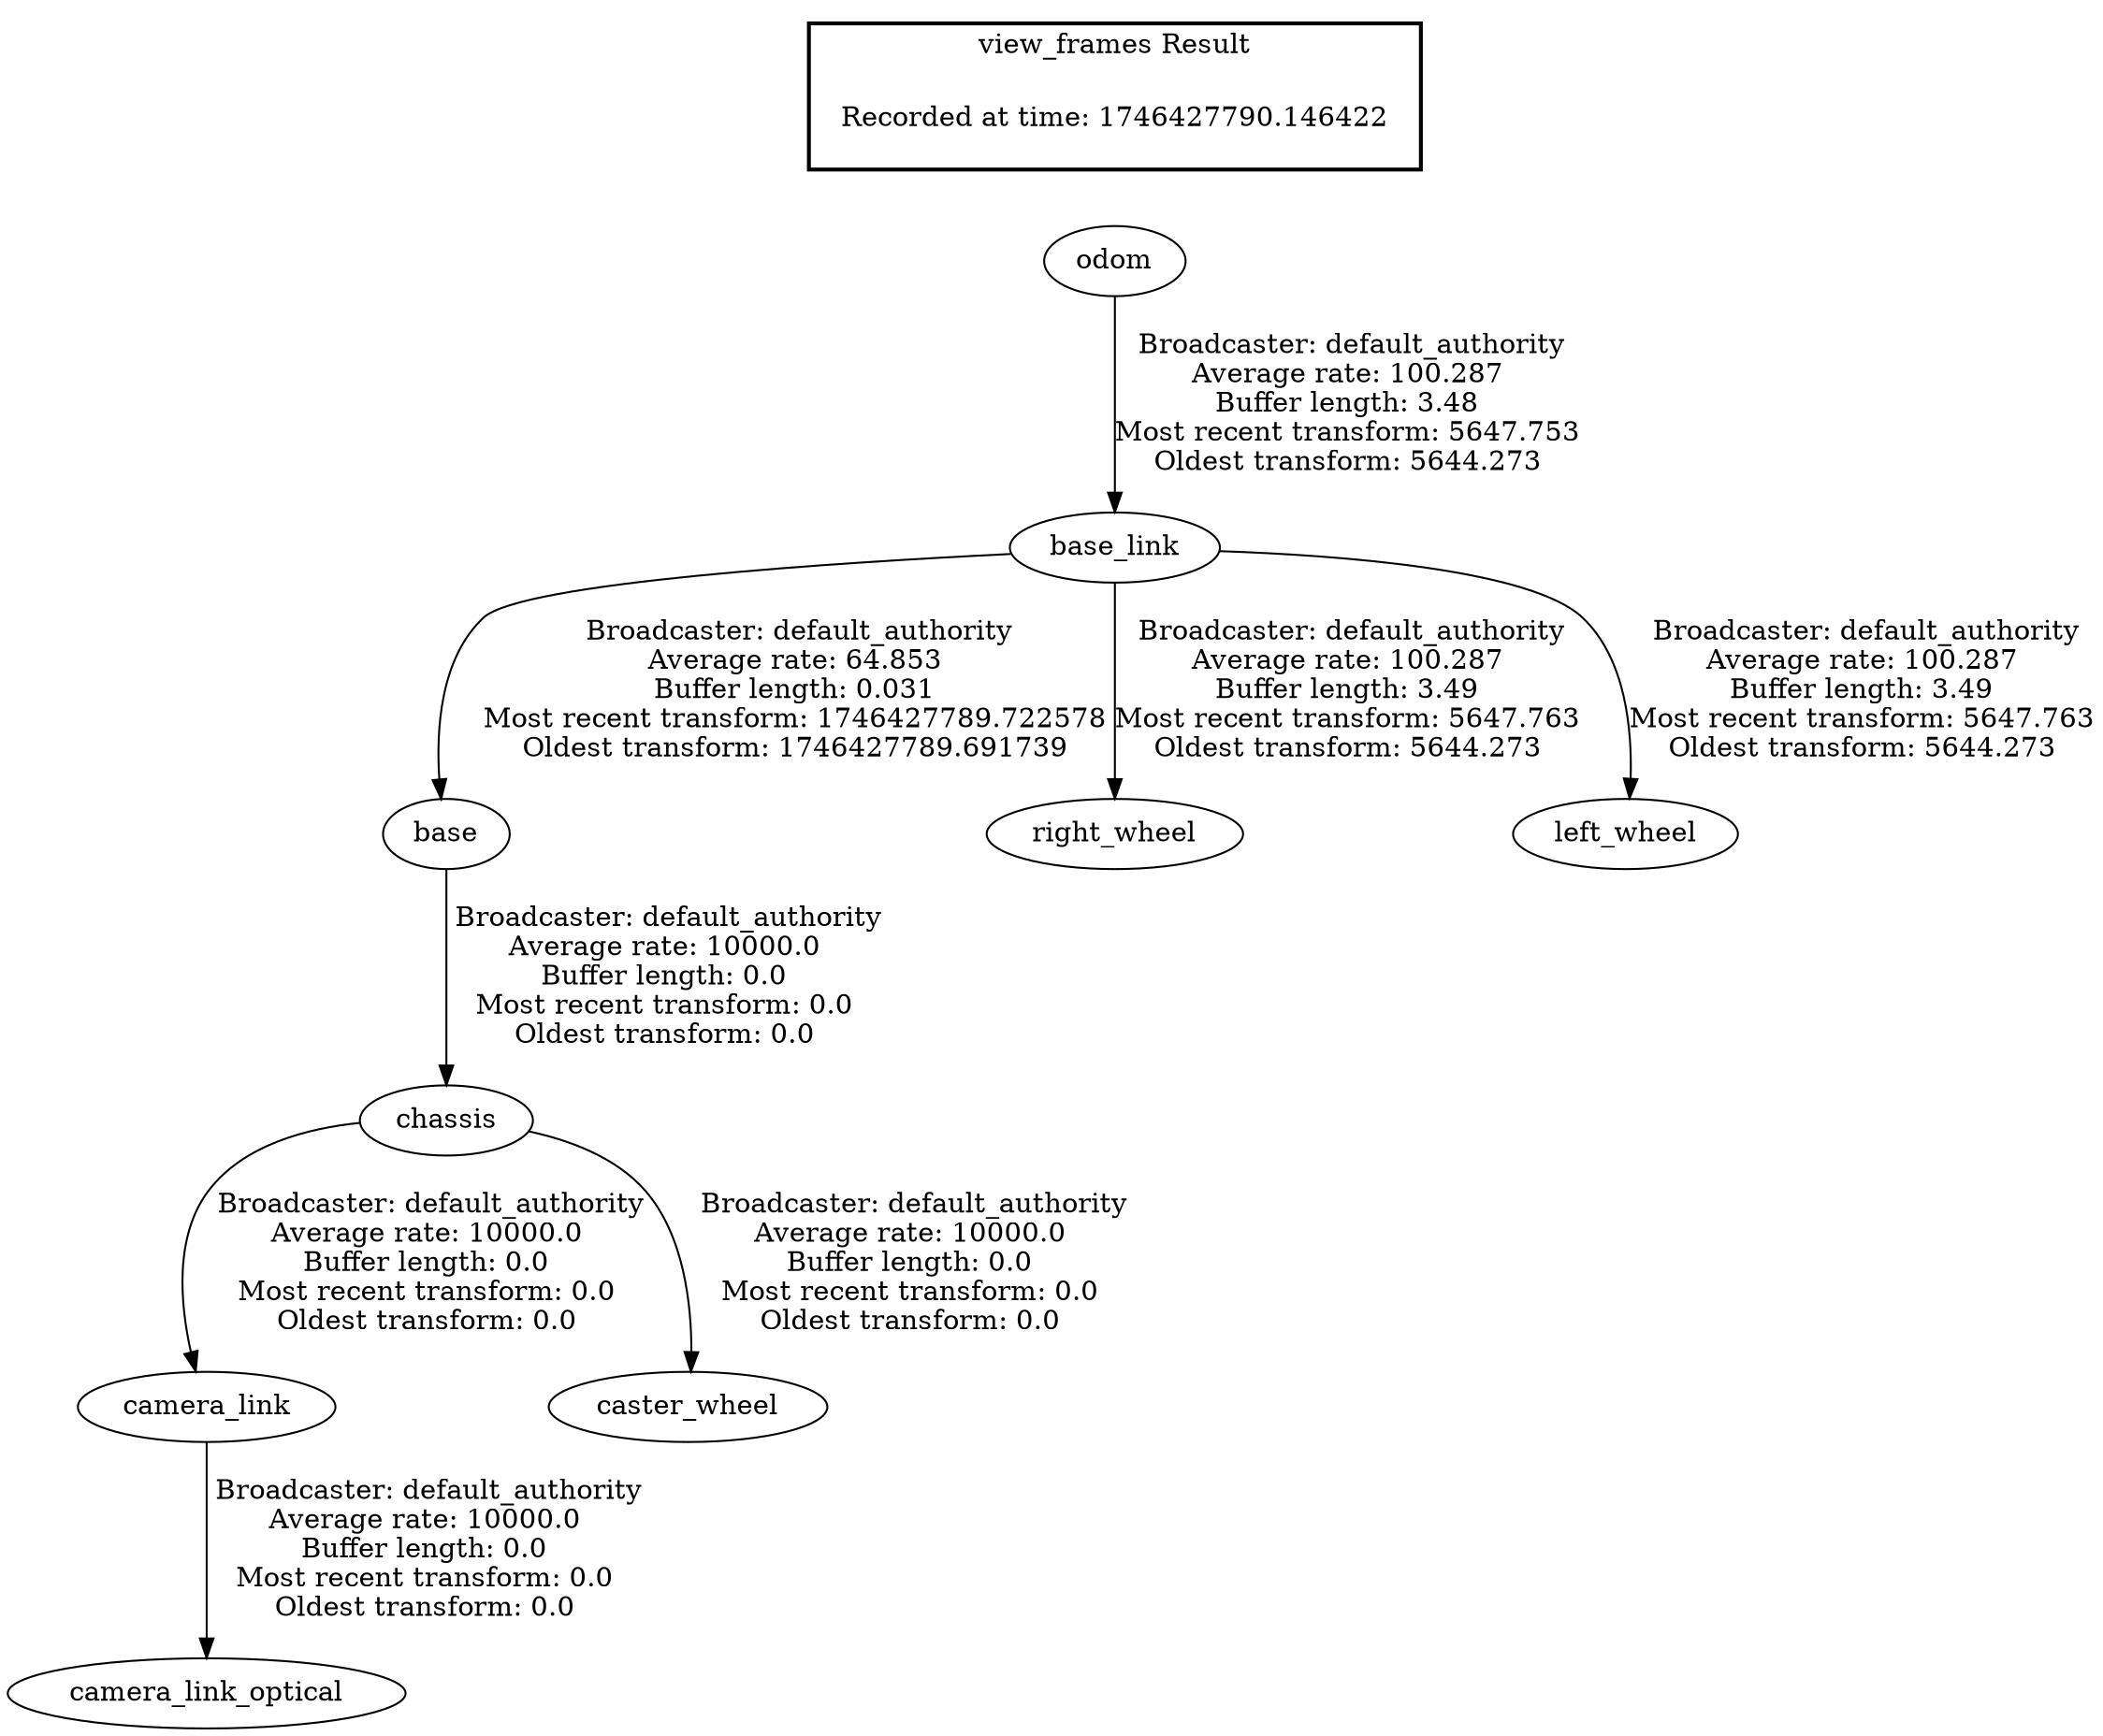 digraph G {
"chassis" -> "camera_link"[label=" Broadcaster: default_authority\nAverage rate: 10000.0\nBuffer length: 0.0\nMost recent transform: 0.0\nOldest transform: 0.0\n"];
"base" -> "chassis"[label=" Broadcaster: default_authority\nAverage rate: 10000.0\nBuffer length: 0.0\nMost recent transform: 0.0\nOldest transform: 0.0\n"];
"camera_link" -> "camera_link_optical"[label=" Broadcaster: default_authority\nAverage rate: 10000.0\nBuffer length: 0.0\nMost recent transform: 0.0\nOldest transform: 0.0\n"];
"chassis" -> "caster_wheel"[label=" Broadcaster: default_authority\nAverage rate: 10000.0\nBuffer length: 0.0\nMost recent transform: 0.0\nOldest transform: 0.0\n"];
"base_link" -> "base"[label=" Broadcaster: default_authority\nAverage rate: 64.853\nBuffer length: 0.031\nMost recent transform: 1746427789.722578\nOldest transform: 1746427789.691739\n"];
"base_link" -> "right_wheel"[label=" Broadcaster: default_authority\nAverage rate: 100.287\nBuffer length: 3.49\nMost recent transform: 5647.763\nOldest transform: 5644.273\n"];
"odom" -> "base_link"[label=" Broadcaster: default_authority\nAverage rate: 100.287\nBuffer length: 3.48\nMost recent transform: 5647.753\nOldest transform: 5644.273\n"];
"base_link" -> "left_wheel"[label=" Broadcaster: default_authority\nAverage rate: 100.287\nBuffer length: 3.49\nMost recent transform: 5647.763\nOldest transform: 5644.273\n"];
edge [style=invis];
 subgraph cluster_legend { style=bold; color=black; label ="view_frames Result";
"Recorded at time: 1746427790.146422"[ shape=plaintext ] ;
}->"odom";
}